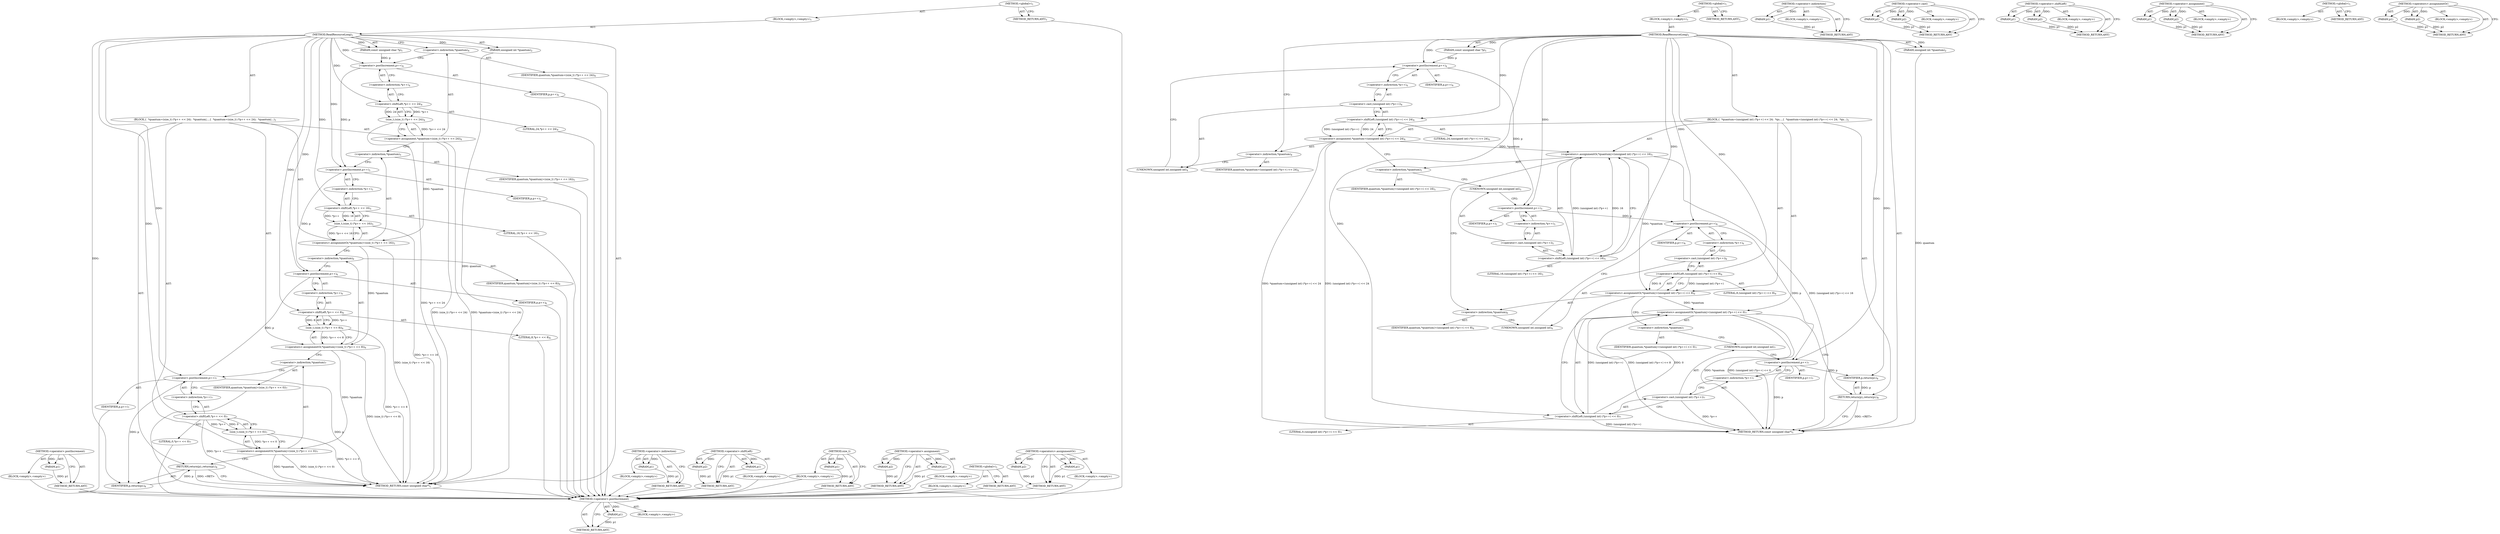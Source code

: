 digraph "&lt;operators&gt;.assignmentOr" {
vulnerable_91 [label=<(METHOD,&lt;operator&gt;.postIncrement)>];
vulnerable_92 [label=<(PARAM,p1)>];
vulnerable_93 [label=<(BLOCK,&lt;empty&gt;,&lt;empty&gt;)>];
vulnerable_94 [label=<(METHOD_RETURN,ANY)>];
vulnerable_6 [label=<(METHOD,&lt;global&gt;)<SUB>1</SUB>>];
vulnerable_7 [label=<(BLOCK,&lt;empty&gt;,&lt;empty&gt;)<SUB>1</SUB>>];
vulnerable_8 [label=<(METHOD,ReadResourceLong)<SUB>1</SUB>>];
vulnerable_9 [label=<(PARAM,const unsigned char *p)<SUB>1</SUB>>];
vulnerable_10 [label=<(PARAM,unsigned int *quantum)<SUB>2</SUB>>];
vulnerable_11 [label=<(BLOCK,{
  *quantum=(size_t) (*p++ &lt;&lt; 24);
  *quantum|...,{
  *quantum=(size_t) (*p++ &lt;&lt; 24);
  *quantum|...)<SUB>3</SUB>>];
vulnerable_12 [label=<(&lt;operator&gt;.assignment,*quantum=(size_t) (*p++ &lt;&lt; 24))<SUB>4</SUB>>];
vulnerable_13 [label=<(&lt;operator&gt;.indirection,*quantum)<SUB>4</SUB>>];
vulnerable_14 [label=<(IDENTIFIER,quantum,*quantum=(size_t) (*p++ &lt;&lt; 24))<SUB>4</SUB>>];
vulnerable_15 [label=<(size_t,(size_t) (*p++ &lt;&lt; 24))<SUB>4</SUB>>];
vulnerable_16 [label=<(&lt;operator&gt;.shiftLeft,*p++ &lt;&lt; 24)<SUB>4</SUB>>];
vulnerable_17 [label=<(&lt;operator&gt;.indirection,*p++)<SUB>4</SUB>>];
vulnerable_18 [label=<(&lt;operator&gt;.postIncrement,p++)<SUB>4</SUB>>];
vulnerable_19 [label=<(IDENTIFIER,p,p++)<SUB>4</SUB>>];
vulnerable_20 [label=<(LITERAL,24,*p++ &lt;&lt; 24)<SUB>4</SUB>>];
vulnerable_21 [label=<(&lt;operators&gt;.assignmentOr,*quantum|=(size_t) (*p++ &lt;&lt; 16))<SUB>5</SUB>>];
vulnerable_22 [label=<(&lt;operator&gt;.indirection,*quantum)<SUB>5</SUB>>];
vulnerable_23 [label=<(IDENTIFIER,quantum,*quantum|=(size_t) (*p++ &lt;&lt; 16))<SUB>5</SUB>>];
vulnerable_24 [label=<(size_t,(size_t) (*p++ &lt;&lt; 16))<SUB>5</SUB>>];
vulnerable_25 [label=<(&lt;operator&gt;.shiftLeft,*p++ &lt;&lt; 16)<SUB>5</SUB>>];
vulnerable_26 [label=<(&lt;operator&gt;.indirection,*p++)<SUB>5</SUB>>];
vulnerable_27 [label=<(&lt;operator&gt;.postIncrement,p++)<SUB>5</SUB>>];
vulnerable_28 [label=<(IDENTIFIER,p,p++)<SUB>5</SUB>>];
vulnerable_29 [label=<(LITERAL,16,*p++ &lt;&lt; 16)<SUB>5</SUB>>];
vulnerable_30 [label=<(&lt;operators&gt;.assignmentOr,*quantum|=(size_t) (*p++ &lt;&lt; 8))<SUB>6</SUB>>];
vulnerable_31 [label=<(&lt;operator&gt;.indirection,*quantum)<SUB>6</SUB>>];
vulnerable_32 [label=<(IDENTIFIER,quantum,*quantum|=(size_t) (*p++ &lt;&lt; 8))<SUB>6</SUB>>];
vulnerable_33 [label=<(size_t,(size_t) (*p++ &lt;&lt; 8))<SUB>6</SUB>>];
vulnerable_34 [label=<(&lt;operator&gt;.shiftLeft,*p++ &lt;&lt; 8)<SUB>6</SUB>>];
vulnerable_35 [label=<(&lt;operator&gt;.indirection,*p++)<SUB>6</SUB>>];
vulnerable_36 [label=<(&lt;operator&gt;.postIncrement,p++)<SUB>6</SUB>>];
vulnerable_37 [label=<(IDENTIFIER,p,p++)<SUB>6</SUB>>];
vulnerable_38 [label=<(LITERAL,8,*p++ &lt;&lt; 8)<SUB>6</SUB>>];
vulnerable_39 [label=<(&lt;operators&gt;.assignmentOr,*quantum|=(size_t) (*p++ &lt;&lt; 0))<SUB>7</SUB>>];
vulnerable_40 [label=<(&lt;operator&gt;.indirection,*quantum)<SUB>7</SUB>>];
vulnerable_41 [label=<(IDENTIFIER,quantum,*quantum|=(size_t) (*p++ &lt;&lt; 0))<SUB>7</SUB>>];
vulnerable_42 [label=<(size_t,(size_t) (*p++ &lt;&lt; 0))<SUB>7</SUB>>];
vulnerable_43 [label=<(&lt;operator&gt;.shiftLeft,*p++ &lt;&lt; 0)<SUB>7</SUB>>];
vulnerable_44 [label=<(&lt;operator&gt;.indirection,*p++)<SUB>7</SUB>>];
vulnerable_45 [label=<(&lt;operator&gt;.postIncrement,p++)<SUB>7</SUB>>];
vulnerable_46 [label=<(IDENTIFIER,p,p++)<SUB>7</SUB>>];
vulnerable_47 [label=<(LITERAL,0,*p++ &lt;&lt; 0)<SUB>7</SUB>>];
vulnerable_48 [label=<(RETURN,return(p);,return(p);)<SUB>8</SUB>>];
vulnerable_49 [label=<(IDENTIFIER,p,return(p);)<SUB>8</SUB>>];
vulnerable_50 [label=<(METHOD_RETURN,const unsigned char*)<SUB>1</SUB>>];
vulnerable_52 [label=<(METHOD_RETURN,ANY)<SUB>1</SUB>>];
vulnerable_78 [label=<(METHOD,&lt;operator&gt;.indirection)>];
vulnerable_79 [label=<(PARAM,p1)>];
vulnerable_80 [label=<(BLOCK,&lt;empty&gt;,&lt;empty&gt;)>];
vulnerable_81 [label=<(METHOD_RETURN,ANY)>];
vulnerable_86 [label=<(METHOD,&lt;operator&gt;.shiftLeft)>];
vulnerable_87 [label=<(PARAM,p1)>];
vulnerable_88 [label=<(PARAM,p2)>];
vulnerable_89 [label=<(BLOCK,&lt;empty&gt;,&lt;empty&gt;)>];
vulnerable_90 [label=<(METHOD_RETURN,ANY)>];
vulnerable_82 [label=<(METHOD,size_t)>];
vulnerable_83 [label=<(PARAM,p1)>];
vulnerable_84 [label=<(BLOCK,&lt;empty&gt;,&lt;empty&gt;)>];
vulnerable_85 [label=<(METHOD_RETURN,ANY)>];
vulnerable_73 [label=<(METHOD,&lt;operator&gt;.assignment)>];
vulnerable_74 [label=<(PARAM,p1)>];
vulnerable_75 [label=<(PARAM,p2)>];
vulnerable_76 [label=<(BLOCK,&lt;empty&gt;,&lt;empty&gt;)>];
vulnerable_77 [label=<(METHOD_RETURN,ANY)>];
vulnerable_67 [label=<(METHOD,&lt;global&gt;)<SUB>1</SUB>>];
vulnerable_68 [label=<(BLOCK,&lt;empty&gt;,&lt;empty&gt;)>];
vulnerable_69 [label=<(METHOD_RETURN,ANY)>];
vulnerable_95 [label=<(METHOD,&lt;operators&gt;.assignmentOr)>];
vulnerable_96 [label=<(PARAM,p1)>];
vulnerable_97 [label=<(PARAM,p2)>];
vulnerable_98 [label=<(BLOCK,&lt;empty&gt;,&lt;empty&gt;)>];
vulnerable_99 [label=<(METHOD_RETURN,ANY)>];
fixed_96 [label=<(METHOD,&lt;operator&gt;.postIncrement)>];
fixed_97 [label=<(PARAM,p1)>];
fixed_98 [label=<(BLOCK,&lt;empty&gt;,&lt;empty&gt;)>];
fixed_99 [label=<(METHOD_RETURN,ANY)>];
fixed_6 [label=<(METHOD,&lt;global&gt;)<SUB>1</SUB>>];
fixed_7 [label=<(BLOCK,&lt;empty&gt;,&lt;empty&gt;)<SUB>1</SUB>>];
fixed_8 [label=<(METHOD,ReadResourceLong)<SUB>1</SUB>>];
fixed_9 [label=<(PARAM,const unsigned char *p)<SUB>1</SUB>>];
fixed_10 [label=<(PARAM,unsigned int *quantum)<SUB>2</SUB>>];
fixed_11 [label=<(BLOCK,{
  *quantum=(unsigned int) (*p++) &lt;&lt; 24;
  *qu...,{
  *quantum=(unsigned int) (*p++) &lt;&lt; 24;
  *qu...)<SUB>3</SUB>>];
fixed_12 [label=<(&lt;operator&gt;.assignment,*quantum=(unsigned int) (*p++) &lt;&lt; 24)<SUB>4</SUB>>];
fixed_13 [label=<(&lt;operator&gt;.indirection,*quantum)<SUB>4</SUB>>];
fixed_14 [label=<(IDENTIFIER,quantum,*quantum=(unsigned int) (*p++) &lt;&lt; 24)<SUB>4</SUB>>];
fixed_15 [label=<(&lt;operator&gt;.shiftLeft,(unsigned int) (*p++) &lt;&lt; 24)<SUB>4</SUB>>];
fixed_16 [label=<(&lt;operator&gt;.cast,(unsigned int) (*p++))<SUB>4</SUB>>];
fixed_17 [label=<(UNKNOWN,unsigned int,unsigned int)<SUB>4</SUB>>];
fixed_18 [label=<(&lt;operator&gt;.indirection,*p++)<SUB>4</SUB>>];
fixed_19 [label=<(&lt;operator&gt;.postIncrement,p++)<SUB>4</SUB>>];
fixed_20 [label=<(IDENTIFIER,p,p++)<SUB>4</SUB>>];
fixed_21 [label=<(LITERAL,24,(unsigned int) (*p++) &lt;&lt; 24)<SUB>4</SUB>>];
fixed_22 [label=<(&lt;operators&gt;.assignmentOr,*quantum|=(unsigned int) (*p++) &lt;&lt; 16)<SUB>5</SUB>>];
fixed_23 [label=<(&lt;operator&gt;.indirection,*quantum)<SUB>5</SUB>>];
fixed_24 [label=<(IDENTIFIER,quantum,*quantum|=(unsigned int) (*p++) &lt;&lt; 16)<SUB>5</SUB>>];
fixed_25 [label=<(&lt;operator&gt;.shiftLeft,(unsigned int) (*p++) &lt;&lt; 16)<SUB>5</SUB>>];
fixed_26 [label=<(&lt;operator&gt;.cast,(unsigned int) (*p++))<SUB>5</SUB>>];
fixed_27 [label=<(UNKNOWN,unsigned int,unsigned int)<SUB>5</SUB>>];
fixed_28 [label=<(&lt;operator&gt;.indirection,*p++)<SUB>5</SUB>>];
fixed_29 [label=<(&lt;operator&gt;.postIncrement,p++)<SUB>5</SUB>>];
fixed_30 [label=<(IDENTIFIER,p,p++)<SUB>5</SUB>>];
fixed_31 [label=<(LITERAL,16,(unsigned int) (*p++) &lt;&lt; 16)<SUB>5</SUB>>];
fixed_32 [label=<(&lt;operators&gt;.assignmentOr,*quantum|=(unsigned int) (*p++) &lt;&lt; 8)<SUB>6</SUB>>];
fixed_33 [label=<(&lt;operator&gt;.indirection,*quantum)<SUB>6</SUB>>];
fixed_34 [label=<(IDENTIFIER,quantum,*quantum|=(unsigned int) (*p++) &lt;&lt; 8)<SUB>6</SUB>>];
fixed_35 [label=<(&lt;operator&gt;.shiftLeft,(unsigned int) (*p++) &lt;&lt; 8)<SUB>6</SUB>>];
fixed_36 [label=<(&lt;operator&gt;.cast,(unsigned int) (*p++))<SUB>6</SUB>>];
fixed_37 [label=<(UNKNOWN,unsigned int,unsigned int)<SUB>6</SUB>>];
fixed_38 [label=<(&lt;operator&gt;.indirection,*p++)<SUB>6</SUB>>];
fixed_39 [label=<(&lt;operator&gt;.postIncrement,p++)<SUB>6</SUB>>];
fixed_40 [label=<(IDENTIFIER,p,p++)<SUB>6</SUB>>];
fixed_41 [label=<(LITERAL,8,(unsigned int) (*p++) &lt;&lt; 8)<SUB>6</SUB>>];
fixed_42 [label=<(&lt;operators&gt;.assignmentOr,*quantum|=(unsigned int) (*p++) &lt;&lt; 0)<SUB>7</SUB>>];
fixed_43 [label=<(&lt;operator&gt;.indirection,*quantum)<SUB>7</SUB>>];
fixed_44 [label=<(IDENTIFIER,quantum,*quantum|=(unsigned int) (*p++) &lt;&lt; 0)<SUB>7</SUB>>];
fixed_45 [label=<(&lt;operator&gt;.shiftLeft,(unsigned int) (*p++) &lt;&lt; 0)<SUB>7</SUB>>];
fixed_46 [label=<(&lt;operator&gt;.cast,(unsigned int) (*p++))<SUB>7</SUB>>];
fixed_47 [label=<(UNKNOWN,unsigned int,unsigned int)<SUB>7</SUB>>];
fixed_48 [label=<(&lt;operator&gt;.indirection,*p++)<SUB>7</SUB>>];
fixed_49 [label=<(&lt;operator&gt;.postIncrement,p++)<SUB>7</SUB>>];
fixed_50 [label=<(IDENTIFIER,p,p++)<SUB>7</SUB>>];
fixed_51 [label=<(LITERAL,0,(unsigned int) (*p++) &lt;&lt; 0)<SUB>7</SUB>>];
fixed_52 [label=<(RETURN,return(p);,return(p);)<SUB>8</SUB>>];
fixed_53 [label=<(IDENTIFIER,p,return(p);)<SUB>8</SUB>>];
fixed_54 [label=<(METHOD_RETURN,const unsigned char*)<SUB>1</SUB>>];
fixed_56 [label=<(METHOD_RETURN,ANY)<SUB>1</SUB>>];
fixed_82 [label=<(METHOD,&lt;operator&gt;.indirection)>];
fixed_83 [label=<(PARAM,p1)>];
fixed_84 [label=<(BLOCK,&lt;empty&gt;,&lt;empty&gt;)>];
fixed_85 [label=<(METHOD_RETURN,ANY)>];
fixed_91 [label=<(METHOD,&lt;operator&gt;.cast)>];
fixed_92 [label=<(PARAM,p1)>];
fixed_93 [label=<(PARAM,p2)>];
fixed_94 [label=<(BLOCK,&lt;empty&gt;,&lt;empty&gt;)>];
fixed_95 [label=<(METHOD_RETURN,ANY)>];
fixed_86 [label=<(METHOD,&lt;operator&gt;.shiftLeft)>];
fixed_87 [label=<(PARAM,p1)>];
fixed_88 [label=<(PARAM,p2)>];
fixed_89 [label=<(BLOCK,&lt;empty&gt;,&lt;empty&gt;)>];
fixed_90 [label=<(METHOD_RETURN,ANY)>];
fixed_77 [label=<(METHOD,&lt;operator&gt;.assignment)>];
fixed_78 [label=<(PARAM,p1)>];
fixed_79 [label=<(PARAM,p2)>];
fixed_80 [label=<(BLOCK,&lt;empty&gt;,&lt;empty&gt;)>];
fixed_81 [label=<(METHOD_RETURN,ANY)>];
fixed_71 [label=<(METHOD,&lt;global&gt;)<SUB>1</SUB>>];
fixed_72 [label=<(BLOCK,&lt;empty&gt;,&lt;empty&gt;)>];
fixed_73 [label=<(METHOD_RETURN,ANY)>];
fixed_100 [label=<(METHOD,&lt;operators&gt;.assignmentOr)>];
fixed_101 [label=<(PARAM,p1)>];
fixed_102 [label=<(PARAM,p2)>];
fixed_103 [label=<(BLOCK,&lt;empty&gt;,&lt;empty&gt;)>];
fixed_104 [label=<(METHOD_RETURN,ANY)>];
vulnerable_91 -> vulnerable_92  [key=0, label="AST: "];
vulnerable_91 -> vulnerable_92  [key=1, label="DDG: "];
vulnerable_91 -> vulnerable_93  [key=0, label="AST: "];
vulnerable_91 -> vulnerable_94  [key=0, label="AST: "];
vulnerable_91 -> vulnerable_94  [key=1, label="CFG: "];
vulnerable_92 -> vulnerable_94  [key=0, label="DDG: p1"];
vulnerable_93 -> fixed_96  [key=0];
vulnerable_94 -> fixed_96  [key=0];
vulnerable_6 -> vulnerable_7  [key=0, label="AST: "];
vulnerable_6 -> vulnerable_52  [key=0, label="AST: "];
vulnerable_6 -> vulnerable_52  [key=1, label="CFG: "];
vulnerable_7 -> vulnerable_8  [key=0, label="AST: "];
vulnerable_8 -> vulnerable_9  [key=0, label="AST: "];
vulnerable_8 -> vulnerable_9  [key=1, label="DDG: "];
vulnerable_8 -> vulnerable_10  [key=0, label="AST: "];
vulnerable_8 -> vulnerable_10  [key=1, label="DDG: "];
vulnerable_8 -> vulnerable_11  [key=0, label="AST: "];
vulnerable_8 -> vulnerable_50  [key=0, label="AST: "];
vulnerable_8 -> vulnerable_13  [key=0, label="CFG: "];
vulnerable_8 -> vulnerable_49  [key=0, label="DDG: "];
vulnerable_8 -> vulnerable_16  [key=0, label="DDG: "];
vulnerable_8 -> vulnerable_25  [key=0, label="DDG: "];
vulnerable_8 -> vulnerable_34  [key=0, label="DDG: "];
vulnerable_8 -> vulnerable_43  [key=0, label="DDG: "];
vulnerable_8 -> vulnerable_18  [key=0, label="DDG: "];
vulnerable_8 -> vulnerable_27  [key=0, label="DDG: "];
vulnerable_8 -> vulnerable_36  [key=0, label="DDG: "];
vulnerable_8 -> vulnerable_45  [key=0, label="DDG: "];
vulnerable_9 -> vulnerable_18  [key=0, label="DDG: p"];
vulnerable_10 -> vulnerable_50  [key=0, label="DDG: quantum"];
vulnerable_11 -> vulnerable_12  [key=0, label="AST: "];
vulnerable_11 -> vulnerable_21  [key=0, label="AST: "];
vulnerable_11 -> vulnerable_30  [key=0, label="AST: "];
vulnerable_11 -> vulnerable_39  [key=0, label="AST: "];
vulnerable_11 -> vulnerable_48  [key=0, label="AST: "];
vulnerable_12 -> vulnerable_13  [key=0, label="AST: "];
vulnerable_12 -> vulnerable_15  [key=0, label="AST: "];
vulnerable_12 -> vulnerable_22  [key=0, label="CFG: "];
vulnerable_12 -> vulnerable_50  [key=0, label="DDG: (size_t) (*p++ &lt;&lt; 24)"];
vulnerable_12 -> vulnerable_50  [key=1, label="DDG: *quantum=(size_t) (*p++ &lt;&lt; 24)"];
vulnerable_12 -> vulnerable_21  [key=0, label="DDG: *quantum"];
vulnerable_13 -> vulnerable_14  [key=0, label="AST: "];
vulnerable_13 -> vulnerable_18  [key=0, label="CFG: "];
vulnerable_14 -> fixed_96  [key=0];
vulnerable_15 -> vulnerable_16  [key=0, label="AST: "];
vulnerable_15 -> vulnerable_12  [key=0, label="CFG: "];
vulnerable_15 -> vulnerable_12  [key=1, label="DDG: *p++ &lt;&lt; 24"];
vulnerable_15 -> vulnerable_50  [key=0, label="DDG: *p++ &lt;&lt; 24"];
vulnerable_16 -> vulnerable_17  [key=0, label="AST: "];
vulnerable_16 -> vulnerable_20  [key=0, label="AST: "];
vulnerable_16 -> vulnerable_15  [key=0, label="CFG: "];
vulnerable_16 -> vulnerable_15  [key=1, label="DDG: *p++"];
vulnerable_16 -> vulnerable_15  [key=2, label="DDG: 24"];
vulnerable_17 -> vulnerable_18  [key=0, label="AST: "];
vulnerable_17 -> vulnerable_16  [key=0, label="CFG: "];
vulnerable_18 -> vulnerable_19  [key=0, label="AST: "];
vulnerable_18 -> vulnerable_17  [key=0, label="CFG: "];
vulnerable_18 -> vulnerable_27  [key=0, label="DDG: p"];
vulnerable_19 -> fixed_96  [key=0];
vulnerable_20 -> fixed_96  [key=0];
vulnerable_21 -> vulnerable_22  [key=0, label="AST: "];
vulnerable_21 -> vulnerable_24  [key=0, label="AST: "];
vulnerable_21 -> vulnerable_31  [key=0, label="CFG: "];
vulnerable_21 -> vulnerable_50  [key=0, label="DDG: (size_t) (*p++ &lt;&lt; 16)"];
vulnerable_21 -> vulnerable_30  [key=0, label="DDG: *quantum"];
vulnerable_22 -> vulnerable_23  [key=0, label="AST: "];
vulnerable_22 -> vulnerable_27  [key=0, label="CFG: "];
vulnerable_23 -> fixed_96  [key=0];
vulnerable_24 -> vulnerable_25  [key=0, label="AST: "];
vulnerable_24 -> vulnerable_21  [key=0, label="CFG: "];
vulnerable_24 -> vulnerable_21  [key=1, label="DDG: *p++ &lt;&lt; 16"];
vulnerable_24 -> vulnerable_50  [key=0, label="DDG: *p++ &lt;&lt; 16"];
vulnerable_25 -> vulnerable_26  [key=0, label="AST: "];
vulnerable_25 -> vulnerable_29  [key=0, label="AST: "];
vulnerable_25 -> vulnerable_24  [key=0, label="CFG: "];
vulnerable_25 -> vulnerable_24  [key=1, label="DDG: *p++"];
vulnerable_25 -> vulnerable_24  [key=2, label="DDG: 16"];
vulnerable_26 -> vulnerable_27  [key=0, label="AST: "];
vulnerable_26 -> vulnerable_25  [key=0, label="CFG: "];
vulnerable_27 -> vulnerable_28  [key=0, label="AST: "];
vulnerable_27 -> vulnerable_26  [key=0, label="CFG: "];
vulnerable_27 -> vulnerable_36  [key=0, label="DDG: p"];
vulnerable_28 -> fixed_96  [key=0];
vulnerable_29 -> fixed_96  [key=0];
vulnerable_30 -> vulnerable_31  [key=0, label="AST: "];
vulnerable_30 -> vulnerable_33  [key=0, label="AST: "];
vulnerable_30 -> vulnerable_40  [key=0, label="CFG: "];
vulnerable_30 -> vulnerable_50  [key=0, label="DDG: (size_t) (*p++ &lt;&lt; 8)"];
vulnerable_30 -> vulnerable_39  [key=0, label="DDG: *quantum"];
vulnerable_31 -> vulnerable_32  [key=0, label="AST: "];
vulnerable_31 -> vulnerable_36  [key=0, label="CFG: "];
vulnerable_32 -> fixed_96  [key=0];
vulnerable_33 -> vulnerable_34  [key=0, label="AST: "];
vulnerable_33 -> vulnerable_30  [key=0, label="CFG: "];
vulnerable_33 -> vulnerable_30  [key=1, label="DDG: *p++ &lt;&lt; 8"];
vulnerable_33 -> vulnerable_50  [key=0, label="DDG: *p++ &lt;&lt; 8"];
vulnerable_34 -> vulnerable_35  [key=0, label="AST: "];
vulnerable_34 -> vulnerable_38  [key=0, label="AST: "];
vulnerable_34 -> vulnerable_33  [key=0, label="CFG: "];
vulnerable_34 -> vulnerable_33  [key=1, label="DDG: *p++"];
vulnerable_34 -> vulnerable_33  [key=2, label="DDG: 8"];
vulnerable_35 -> vulnerable_36  [key=0, label="AST: "];
vulnerable_35 -> vulnerable_34  [key=0, label="CFG: "];
vulnerable_36 -> vulnerable_37  [key=0, label="AST: "];
vulnerable_36 -> vulnerable_35  [key=0, label="CFG: "];
vulnerable_36 -> vulnerable_45  [key=0, label="DDG: p"];
vulnerable_37 -> fixed_96  [key=0];
vulnerable_38 -> fixed_96  [key=0];
vulnerable_39 -> vulnerable_40  [key=0, label="AST: "];
vulnerable_39 -> vulnerable_42  [key=0, label="AST: "];
vulnerable_39 -> vulnerable_48  [key=0, label="CFG: "];
vulnerable_39 -> vulnerable_50  [key=0, label="DDG: *quantum"];
vulnerable_39 -> vulnerable_50  [key=1, label="DDG: (size_t) (*p++ &lt;&lt; 0)"];
vulnerable_40 -> vulnerable_41  [key=0, label="AST: "];
vulnerable_40 -> vulnerable_45  [key=0, label="CFG: "];
vulnerable_41 -> fixed_96  [key=0];
vulnerable_42 -> vulnerable_43  [key=0, label="AST: "];
vulnerable_42 -> vulnerable_39  [key=0, label="CFG: "];
vulnerable_42 -> vulnerable_39  [key=1, label="DDG: *p++ &lt;&lt; 0"];
vulnerable_42 -> vulnerable_50  [key=0, label="DDG: *p++ &lt;&lt; 0"];
vulnerable_43 -> vulnerable_44  [key=0, label="AST: "];
vulnerable_43 -> vulnerable_47  [key=0, label="AST: "];
vulnerable_43 -> vulnerable_42  [key=0, label="CFG: "];
vulnerable_43 -> vulnerable_42  [key=1, label="DDG: *p++"];
vulnerable_43 -> vulnerable_42  [key=2, label="DDG: 0"];
vulnerable_43 -> vulnerable_50  [key=0, label="DDG: *p++"];
vulnerable_44 -> vulnerable_45  [key=0, label="AST: "];
vulnerable_44 -> vulnerable_43  [key=0, label="CFG: "];
vulnerable_45 -> vulnerable_46  [key=0, label="AST: "];
vulnerable_45 -> vulnerable_44  [key=0, label="CFG: "];
vulnerable_45 -> vulnerable_50  [key=0, label="DDG: p"];
vulnerable_45 -> vulnerable_49  [key=0, label="DDG: p"];
vulnerable_46 -> fixed_96  [key=0];
vulnerable_47 -> fixed_96  [key=0];
vulnerable_48 -> vulnerable_49  [key=0, label="AST: "];
vulnerable_48 -> vulnerable_50  [key=0, label="CFG: "];
vulnerable_48 -> vulnerable_50  [key=1, label="DDG: &lt;RET&gt;"];
vulnerable_49 -> vulnerable_48  [key=0, label="DDG: p"];
vulnerable_50 -> fixed_96  [key=0];
vulnerable_52 -> fixed_96  [key=0];
vulnerable_78 -> vulnerable_79  [key=0, label="AST: "];
vulnerable_78 -> vulnerable_79  [key=1, label="DDG: "];
vulnerable_78 -> vulnerable_80  [key=0, label="AST: "];
vulnerable_78 -> vulnerable_81  [key=0, label="AST: "];
vulnerable_78 -> vulnerable_81  [key=1, label="CFG: "];
vulnerable_79 -> vulnerable_81  [key=0, label="DDG: p1"];
vulnerable_80 -> fixed_96  [key=0];
vulnerable_81 -> fixed_96  [key=0];
vulnerable_86 -> vulnerable_87  [key=0, label="AST: "];
vulnerable_86 -> vulnerable_87  [key=1, label="DDG: "];
vulnerable_86 -> vulnerable_89  [key=0, label="AST: "];
vulnerable_86 -> vulnerable_88  [key=0, label="AST: "];
vulnerable_86 -> vulnerable_88  [key=1, label="DDG: "];
vulnerable_86 -> vulnerable_90  [key=0, label="AST: "];
vulnerable_86 -> vulnerable_90  [key=1, label="CFG: "];
vulnerable_87 -> vulnerable_90  [key=0, label="DDG: p1"];
vulnerable_88 -> vulnerable_90  [key=0, label="DDG: p2"];
vulnerable_89 -> fixed_96  [key=0];
vulnerable_90 -> fixed_96  [key=0];
vulnerable_82 -> vulnerable_83  [key=0, label="AST: "];
vulnerable_82 -> vulnerable_83  [key=1, label="DDG: "];
vulnerable_82 -> vulnerable_84  [key=0, label="AST: "];
vulnerable_82 -> vulnerable_85  [key=0, label="AST: "];
vulnerable_82 -> vulnerable_85  [key=1, label="CFG: "];
vulnerable_83 -> vulnerable_85  [key=0, label="DDG: p1"];
vulnerable_84 -> fixed_96  [key=0];
vulnerable_85 -> fixed_96  [key=0];
vulnerable_73 -> vulnerable_74  [key=0, label="AST: "];
vulnerable_73 -> vulnerable_74  [key=1, label="DDG: "];
vulnerable_73 -> vulnerable_76  [key=0, label="AST: "];
vulnerable_73 -> vulnerable_75  [key=0, label="AST: "];
vulnerable_73 -> vulnerable_75  [key=1, label="DDG: "];
vulnerable_73 -> vulnerable_77  [key=0, label="AST: "];
vulnerable_73 -> vulnerable_77  [key=1, label="CFG: "];
vulnerable_74 -> vulnerable_77  [key=0, label="DDG: p1"];
vulnerable_75 -> vulnerable_77  [key=0, label="DDG: p2"];
vulnerable_76 -> fixed_96  [key=0];
vulnerable_77 -> fixed_96  [key=0];
vulnerable_67 -> vulnerable_68  [key=0, label="AST: "];
vulnerable_67 -> vulnerable_69  [key=0, label="AST: "];
vulnerable_67 -> vulnerable_69  [key=1, label="CFG: "];
vulnerable_68 -> fixed_96  [key=0];
vulnerable_69 -> fixed_96  [key=0];
vulnerable_95 -> vulnerable_96  [key=0, label="AST: "];
vulnerable_95 -> vulnerable_96  [key=1, label="DDG: "];
vulnerable_95 -> vulnerable_98  [key=0, label="AST: "];
vulnerable_95 -> vulnerable_97  [key=0, label="AST: "];
vulnerable_95 -> vulnerable_97  [key=1, label="DDG: "];
vulnerable_95 -> vulnerable_99  [key=0, label="AST: "];
vulnerable_95 -> vulnerable_99  [key=1, label="CFG: "];
vulnerable_96 -> vulnerable_99  [key=0, label="DDG: p1"];
vulnerable_97 -> vulnerable_99  [key=0, label="DDG: p2"];
vulnerable_98 -> fixed_96  [key=0];
vulnerable_99 -> fixed_96  [key=0];
fixed_96 -> fixed_97  [key=0, label="AST: "];
fixed_96 -> fixed_97  [key=1, label="DDG: "];
fixed_96 -> fixed_98  [key=0, label="AST: "];
fixed_96 -> fixed_99  [key=0, label="AST: "];
fixed_96 -> fixed_99  [key=1, label="CFG: "];
fixed_97 -> fixed_99  [key=0, label="DDG: p1"];
fixed_6 -> fixed_7  [key=0, label="AST: "];
fixed_6 -> fixed_56  [key=0, label="AST: "];
fixed_6 -> fixed_56  [key=1, label="CFG: "];
fixed_7 -> fixed_8  [key=0, label="AST: "];
fixed_8 -> fixed_9  [key=0, label="AST: "];
fixed_8 -> fixed_9  [key=1, label="DDG: "];
fixed_8 -> fixed_10  [key=0, label="AST: "];
fixed_8 -> fixed_10  [key=1, label="DDG: "];
fixed_8 -> fixed_11  [key=0, label="AST: "];
fixed_8 -> fixed_54  [key=0, label="AST: "];
fixed_8 -> fixed_13  [key=0, label="CFG: "];
fixed_8 -> fixed_53  [key=0, label="DDG: "];
fixed_8 -> fixed_15  [key=0, label="DDG: "];
fixed_8 -> fixed_25  [key=0, label="DDG: "];
fixed_8 -> fixed_35  [key=0, label="DDG: "];
fixed_8 -> fixed_45  [key=0, label="DDG: "];
fixed_8 -> fixed_19  [key=0, label="DDG: "];
fixed_8 -> fixed_29  [key=0, label="DDG: "];
fixed_8 -> fixed_39  [key=0, label="DDG: "];
fixed_8 -> fixed_49  [key=0, label="DDG: "];
fixed_9 -> fixed_19  [key=0, label="DDG: p"];
fixed_10 -> fixed_54  [key=0, label="DDG: quantum"];
fixed_11 -> fixed_12  [key=0, label="AST: "];
fixed_11 -> fixed_22  [key=0, label="AST: "];
fixed_11 -> fixed_32  [key=0, label="AST: "];
fixed_11 -> fixed_42  [key=0, label="AST: "];
fixed_11 -> fixed_52  [key=0, label="AST: "];
fixed_12 -> fixed_13  [key=0, label="AST: "];
fixed_12 -> fixed_15  [key=0, label="AST: "];
fixed_12 -> fixed_23  [key=0, label="CFG: "];
fixed_12 -> fixed_54  [key=0, label="DDG: (unsigned int) (*p++) &lt;&lt; 24"];
fixed_12 -> fixed_54  [key=1, label="DDG: *quantum=(unsigned int) (*p++) &lt;&lt; 24"];
fixed_12 -> fixed_22  [key=0, label="DDG: *quantum"];
fixed_13 -> fixed_14  [key=0, label="AST: "];
fixed_13 -> fixed_17  [key=0, label="CFG: "];
fixed_15 -> fixed_16  [key=0, label="AST: "];
fixed_15 -> fixed_21  [key=0, label="AST: "];
fixed_15 -> fixed_12  [key=0, label="CFG: "];
fixed_15 -> fixed_12  [key=1, label="DDG: (unsigned int) (*p++)"];
fixed_15 -> fixed_12  [key=2, label="DDG: 24"];
fixed_16 -> fixed_17  [key=0, label="AST: "];
fixed_16 -> fixed_18  [key=0, label="AST: "];
fixed_16 -> fixed_15  [key=0, label="CFG: "];
fixed_17 -> fixed_19  [key=0, label="CFG: "];
fixed_18 -> fixed_19  [key=0, label="AST: "];
fixed_18 -> fixed_16  [key=0, label="CFG: "];
fixed_19 -> fixed_20  [key=0, label="AST: "];
fixed_19 -> fixed_18  [key=0, label="CFG: "];
fixed_19 -> fixed_29  [key=0, label="DDG: p"];
fixed_22 -> fixed_23  [key=0, label="AST: "];
fixed_22 -> fixed_25  [key=0, label="AST: "];
fixed_22 -> fixed_33  [key=0, label="CFG: "];
fixed_22 -> fixed_54  [key=0, label="DDG: (unsigned int) (*p++) &lt;&lt; 16"];
fixed_22 -> fixed_32  [key=0, label="DDG: *quantum"];
fixed_23 -> fixed_24  [key=0, label="AST: "];
fixed_23 -> fixed_27  [key=0, label="CFG: "];
fixed_25 -> fixed_26  [key=0, label="AST: "];
fixed_25 -> fixed_31  [key=0, label="AST: "];
fixed_25 -> fixed_22  [key=0, label="CFG: "];
fixed_25 -> fixed_22  [key=1, label="DDG: (unsigned int) (*p++)"];
fixed_25 -> fixed_22  [key=2, label="DDG: 16"];
fixed_26 -> fixed_27  [key=0, label="AST: "];
fixed_26 -> fixed_28  [key=0, label="AST: "];
fixed_26 -> fixed_25  [key=0, label="CFG: "];
fixed_27 -> fixed_29  [key=0, label="CFG: "];
fixed_28 -> fixed_29  [key=0, label="AST: "];
fixed_28 -> fixed_26  [key=0, label="CFG: "];
fixed_29 -> fixed_30  [key=0, label="AST: "];
fixed_29 -> fixed_28  [key=0, label="CFG: "];
fixed_29 -> fixed_39  [key=0, label="DDG: p"];
fixed_32 -> fixed_33  [key=0, label="AST: "];
fixed_32 -> fixed_35  [key=0, label="AST: "];
fixed_32 -> fixed_43  [key=0, label="CFG: "];
fixed_32 -> fixed_54  [key=0, label="DDG: (unsigned int) (*p++) &lt;&lt; 8"];
fixed_32 -> fixed_42  [key=0, label="DDG: *quantum"];
fixed_33 -> fixed_34  [key=0, label="AST: "];
fixed_33 -> fixed_37  [key=0, label="CFG: "];
fixed_35 -> fixed_36  [key=0, label="AST: "];
fixed_35 -> fixed_41  [key=0, label="AST: "];
fixed_35 -> fixed_32  [key=0, label="CFG: "];
fixed_35 -> fixed_32  [key=1, label="DDG: (unsigned int) (*p++)"];
fixed_35 -> fixed_32  [key=2, label="DDG: 8"];
fixed_36 -> fixed_37  [key=0, label="AST: "];
fixed_36 -> fixed_38  [key=0, label="AST: "];
fixed_36 -> fixed_35  [key=0, label="CFG: "];
fixed_37 -> fixed_39  [key=0, label="CFG: "];
fixed_38 -> fixed_39  [key=0, label="AST: "];
fixed_38 -> fixed_36  [key=0, label="CFG: "];
fixed_39 -> fixed_40  [key=0, label="AST: "];
fixed_39 -> fixed_38  [key=0, label="CFG: "];
fixed_39 -> fixed_49  [key=0, label="DDG: p"];
fixed_42 -> fixed_43  [key=0, label="AST: "];
fixed_42 -> fixed_45  [key=0, label="AST: "];
fixed_42 -> fixed_52  [key=0, label="CFG: "];
fixed_42 -> fixed_54  [key=0, label="DDG: *quantum"];
fixed_42 -> fixed_54  [key=1, label="DDG: (unsigned int) (*p++) &lt;&lt; 0"];
fixed_43 -> fixed_44  [key=0, label="AST: "];
fixed_43 -> fixed_47  [key=0, label="CFG: "];
fixed_45 -> fixed_46  [key=0, label="AST: "];
fixed_45 -> fixed_51  [key=0, label="AST: "];
fixed_45 -> fixed_42  [key=0, label="CFG: "];
fixed_45 -> fixed_42  [key=1, label="DDG: (unsigned int) (*p++)"];
fixed_45 -> fixed_42  [key=2, label="DDG: 0"];
fixed_45 -> fixed_54  [key=0, label="DDG: (unsigned int) (*p++)"];
fixed_46 -> fixed_47  [key=0, label="AST: "];
fixed_46 -> fixed_48  [key=0, label="AST: "];
fixed_46 -> fixed_45  [key=0, label="CFG: "];
fixed_46 -> fixed_54  [key=0, label="DDG: *p++"];
fixed_47 -> fixed_49  [key=0, label="CFG: "];
fixed_48 -> fixed_49  [key=0, label="AST: "];
fixed_48 -> fixed_46  [key=0, label="CFG: "];
fixed_49 -> fixed_50  [key=0, label="AST: "];
fixed_49 -> fixed_48  [key=0, label="CFG: "];
fixed_49 -> fixed_54  [key=0, label="DDG: p"];
fixed_49 -> fixed_53  [key=0, label="DDG: p"];
fixed_52 -> fixed_53  [key=0, label="AST: "];
fixed_52 -> fixed_54  [key=0, label="CFG: "];
fixed_52 -> fixed_54  [key=1, label="DDG: &lt;RET&gt;"];
fixed_53 -> fixed_52  [key=0, label="DDG: p"];
fixed_82 -> fixed_83  [key=0, label="AST: "];
fixed_82 -> fixed_83  [key=1, label="DDG: "];
fixed_82 -> fixed_84  [key=0, label="AST: "];
fixed_82 -> fixed_85  [key=0, label="AST: "];
fixed_82 -> fixed_85  [key=1, label="CFG: "];
fixed_83 -> fixed_85  [key=0, label="DDG: p1"];
fixed_91 -> fixed_92  [key=0, label="AST: "];
fixed_91 -> fixed_92  [key=1, label="DDG: "];
fixed_91 -> fixed_94  [key=0, label="AST: "];
fixed_91 -> fixed_93  [key=0, label="AST: "];
fixed_91 -> fixed_93  [key=1, label="DDG: "];
fixed_91 -> fixed_95  [key=0, label="AST: "];
fixed_91 -> fixed_95  [key=1, label="CFG: "];
fixed_92 -> fixed_95  [key=0, label="DDG: p1"];
fixed_93 -> fixed_95  [key=0, label="DDG: p2"];
fixed_86 -> fixed_87  [key=0, label="AST: "];
fixed_86 -> fixed_87  [key=1, label="DDG: "];
fixed_86 -> fixed_89  [key=0, label="AST: "];
fixed_86 -> fixed_88  [key=0, label="AST: "];
fixed_86 -> fixed_88  [key=1, label="DDG: "];
fixed_86 -> fixed_90  [key=0, label="AST: "];
fixed_86 -> fixed_90  [key=1, label="CFG: "];
fixed_87 -> fixed_90  [key=0, label="DDG: p1"];
fixed_88 -> fixed_90  [key=0, label="DDG: p2"];
fixed_77 -> fixed_78  [key=0, label="AST: "];
fixed_77 -> fixed_78  [key=1, label="DDG: "];
fixed_77 -> fixed_80  [key=0, label="AST: "];
fixed_77 -> fixed_79  [key=0, label="AST: "];
fixed_77 -> fixed_79  [key=1, label="DDG: "];
fixed_77 -> fixed_81  [key=0, label="AST: "];
fixed_77 -> fixed_81  [key=1, label="CFG: "];
fixed_78 -> fixed_81  [key=0, label="DDG: p1"];
fixed_79 -> fixed_81  [key=0, label="DDG: p2"];
fixed_71 -> fixed_72  [key=0, label="AST: "];
fixed_71 -> fixed_73  [key=0, label="AST: "];
fixed_71 -> fixed_73  [key=1, label="CFG: "];
fixed_100 -> fixed_101  [key=0, label="AST: "];
fixed_100 -> fixed_101  [key=1, label="DDG: "];
fixed_100 -> fixed_103  [key=0, label="AST: "];
fixed_100 -> fixed_102  [key=0, label="AST: "];
fixed_100 -> fixed_102  [key=1, label="DDG: "];
fixed_100 -> fixed_104  [key=0, label="AST: "];
fixed_100 -> fixed_104  [key=1, label="CFG: "];
fixed_101 -> fixed_104  [key=0, label="DDG: p1"];
fixed_102 -> fixed_104  [key=0, label="DDG: p2"];
}
